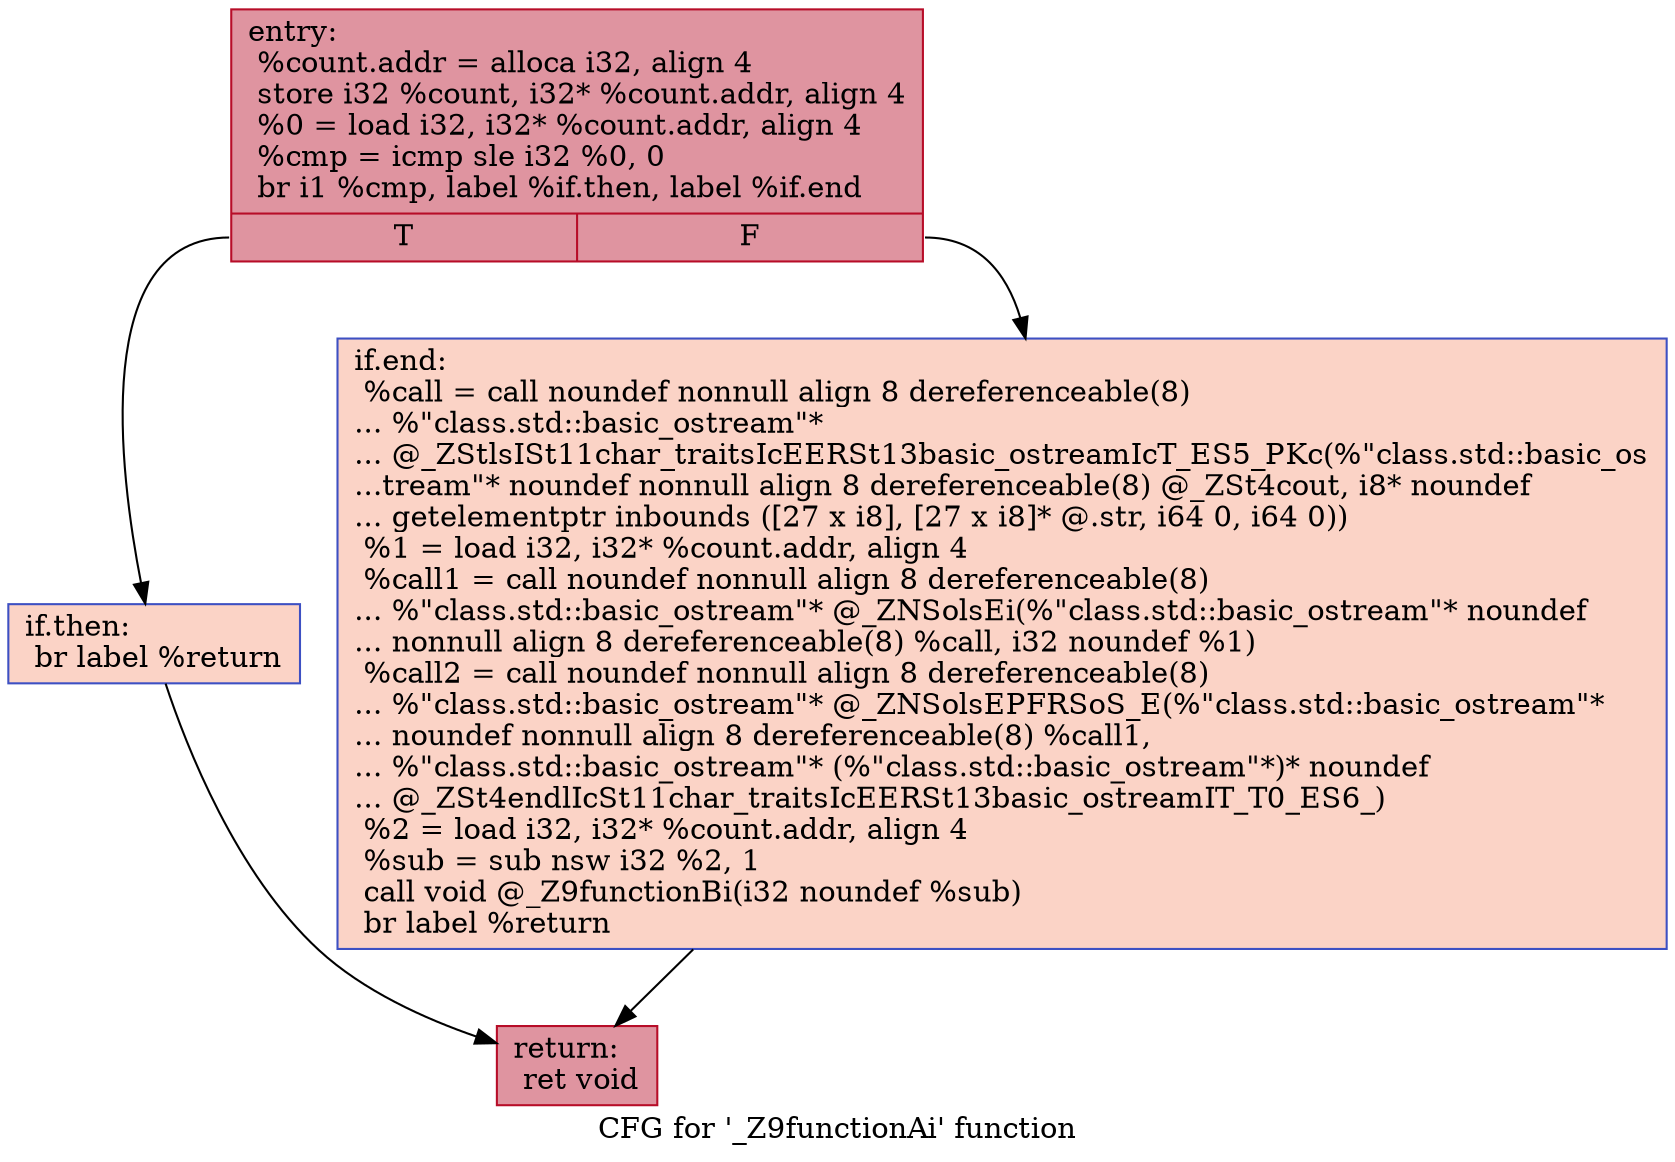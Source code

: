 digraph "CFG for '_Z9functionAi' function" {
	label="CFG for '_Z9functionAi' function";

	Node0x55e47cf64940 [shape=record,color="#b70d28ff", style=filled, fillcolor="#b70d2870",label="{entry:\l  %count.addr = alloca i32, align 4\l  store i32 %count, i32* %count.addr, align 4\l  %0 = load i32, i32* %count.addr, align 4\l  %cmp = icmp sle i32 %0, 0\l  br i1 %cmp, label %if.then, label %if.end\l|{<s0>T|<s1>F}}"];
	Node0x55e47cf64940:s0 -> Node0x55e47cf64c10;
	Node0x55e47cf64940:s1 -> Node0x55e47cf64c80;
	Node0x55e47cf64c10 [shape=record,color="#3d50c3ff", style=filled, fillcolor="#f59c7d70",label="{if.then:                                          \l  br label %return\l}"];
	Node0x55e47cf64c10 -> Node0x55e47cf64da0;
	Node0x55e47cf64c80 [shape=record,color="#3d50c3ff", style=filled, fillcolor="#f59c7d70",label="{if.end:                                           \l  %call = call noundef nonnull align 8 dereferenceable(8)\l... %\"class.std::basic_ostream\"*\l... @_ZStlsISt11char_traitsIcEERSt13basic_ostreamIcT_ES5_PKc(%\"class.std::basic_os\l...tream\"* noundef nonnull align 8 dereferenceable(8) @_ZSt4cout, i8* noundef\l... getelementptr inbounds ([27 x i8], [27 x i8]* @.str, i64 0, i64 0))\l  %1 = load i32, i32* %count.addr, align 4\l  %call1 = call noundef nonnull align 8 dereferenceable(8)\l... %\"class.std::basic_ostream\"* @_ZNSolsEi(%\"class.std::basic_ostream\"* noundef\l... nonnull align 8 dereferenceable(8) %call, i32 noundef %1)\l  %call2 = call noundef nonnull align 8 dereferenceable(8)\l... %\"class.std::basic_ostream\"* @_ZNSolsEPFRSoS_E(%\"class.std::basic_ostream\"*\l... noundef nonnull align 8 dereferenceable(8) %call1,\l... %\"class.std::basic_ostream\"* (%\"class.std::basic_ostream\"*)* noundef\l... @_ZSt4endlIcSt11char_traitsIcEERSt13basic_ostreamIT_T0_ES6_)\l  %2 = load i32, i32* %count.addr, align 4\l  %sub = sub nsw i32 %2, 1\l  call void @_Z9functionBi(i32 noundef %sub)\l  br label %return\l}"];
	Node0x55e47cf64c80 -> Node0x55e47cf64da0;
	Node0x55e47cf64da0 [shape=record,color="#b70d28ff", style=filled, fillcolor="#b70d2870",label="{return:                                           \l  ret void\l}"];
}
